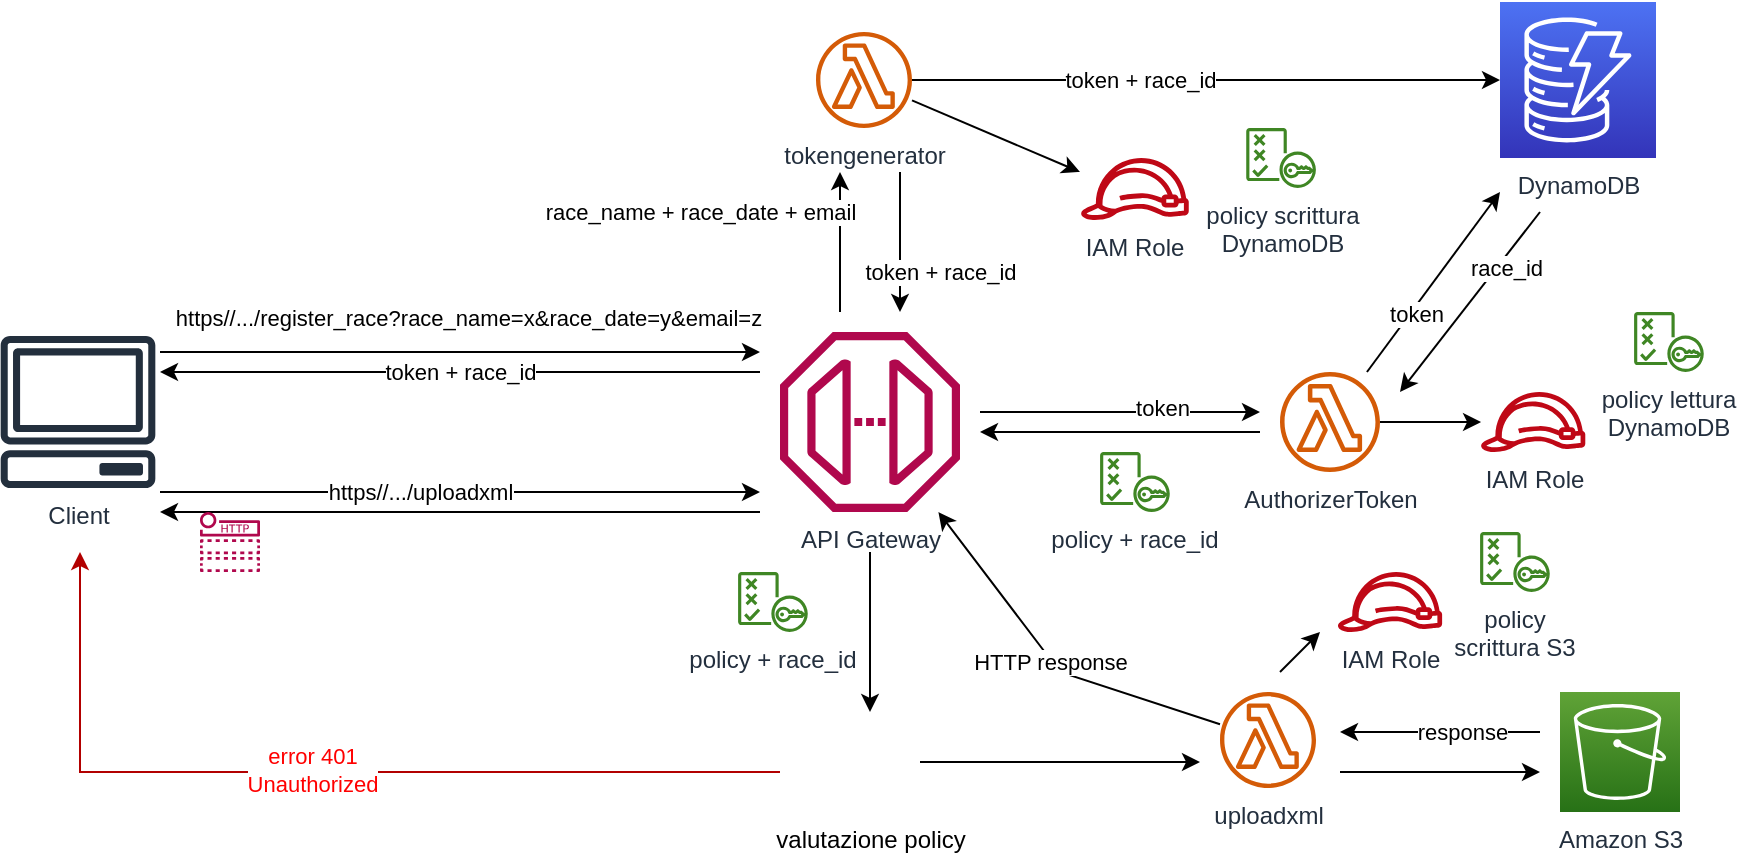 <mxfile version="17.4.6" type="device"><diagram id="cQeZg2M8oujw1t_YhC_O" name="Page-1"><mxGraphModel dx="1247" dy="677" grid="1" gridSize="10" guides="1" tooltips="1" connect="1" arrows="1" fold="1" page="1" pageScale="1" pageWidth="827" pageHeight="1169" math="0" shadow="0"><root><mxCell id="0"/><mxCell id="1" parent="0"/><mxCell id="VH7OQgS0iwZywfF8_LSO-25" value="tokengenerator" style="sketch=0;outlineConnect=0;fontColor=#232F3E;gradientColor=none;fillColor=#D45B07;strokeColor=none;dashed=0;verticalLabelPosition=bottom;verticalAlign=top;align=center;html=1;fontSize=12;fontStyle=0;aspect=fixed;pointerEvents=1;shape=mxgraph.aws4.lambda_function;" parent="1" vertex="1"><mxGeometry x="418" y="130" width="48" height="48" as="geometry"/></mxCell><mxCell id="VH7OQgS0iwZywfF8_LSO-26" value="AuthorizerToken" style="sketch=0;outlineConnect=0;fontColor=#232F3E;gradientColor=none;fillColor=#D45B07;strokeColor=none;dashed=0;verticalLabelPosition=bottom;verticalAlign=top;align=center;html=1;fontSize=12;fontStyle=0;aspect=fixed;pointerEvents=1;shape=mxgraph.aws4.lambda_function;" parent="1" vertex="1"><mxGeometry x="650" y="300" width="50" height="50" as="geometry"/></mxCell><mxCell id="VH7OQgS0iwZywfF8_LSO-27" value="uploadxml" style="sketch=0;outlineConnect=0;fontColor=#232F3E;gradientColor=none;fillColor=#D45B07;strokeColor=none;dashed=0;verticalLabelPosition=bottom;verticalAlign=top;align=center;html=1;fontSize=12;fontStyle=0;aspect=fixed;pointerEvents=1;shape=mxgraph.aws4.lambda_function;" parent="1" vertex="1"><mxGeometry x="620" y="460" width="48" height="48" as="geometry"/></mxCell><mxCell id="VH7OQgS0iwZywfF8_LSO-28" value="API Gateway" style="sketch=0;outlineConnect=0;fontColor=#232F3E;gradientColor=none;fillColor=#B0084D;strokeColor=none;dashed=0;verticalLabelPosition=bottom;verticalAlign=top;align=center;html=1;fontSize=12;fontStyle=0;aspect=fixed;pointerEvents=1;shape=mxgraph.aws4.endpoint;" parent="1" vertex="1"><mxGeometry x="400" y="280" width="90" height="90" as="geometry"/></mxCell><mxCell id="VH7OQgS0iwZywfF8_LSO-30" value="DynamoDB" style="sketch=0;points=[[0,0,0],[0.25,0,0],[0.5,0,0],[0.75,0,0],[1,0,0],[0,1,0],[0.25,1,0],[0.5,1,0],[0.75,1,0],[1,1,0],[0,0.25,0],[0,0.5,0],[0,0.75,0],[1,0.25,0],[1,0.5,0],[1,0.75,0]];outlineConnect=0;fontColor=#232F3E;gradientColor=#4D72F3;gradientDirection=north;fillColor=#3334B9;strokeColor=#ffffff;dashed=0;verticalLabelPosition=bottom;verticalAlign=top;align=center;html=1;fontSize=12;fontStyle=0;aspect=fixed;shape=mxgraph.aws4.resourceIcon;resIcon=mxgraph.aws4.dynamodb;" parent="1" vertex="1"><mxGeometry x="760" y="115" width="78" height="78" as="geometry"/></mxCell><mxCell id="VH7OQgS0iwZywfF8_LSO-31" value="valutazione policy" style="shape=image;html=1;verticalAlign=top;verticalLabelPosition=bottom;labelBackgroundColor=#ffffff;imageAspect=0;aspect=fixed;image=https://cdn0.iconfinder.com/data/icons/game-asset-1/24/shield-128.png" parent="1" vertex="1"><mxGeometry x="420" y="470" width="50" height="50" as="geometry"/></mxCell><mxCell id="VH7OQgS0iwZywfF8_LSO-32" value="Client" style="sketch=0;outlineConnect=0;fontColor=#232F3E;gradientColor=none;fillColor=#232F3D;strokeColor=none;dashed=0;verticalLabelPosition=bottom;verticalAlign=top;align=center;html=1;fontSize=12;fontStyle=0;aspect=fixed;pointerEvents=1;shape=mxgraph.aws4.client;" parent="1" vertex="1"><mxGeometry x="10" y="282" width="78" height="76" as="geometry"/></mxCell><mxCell id="VH7OQgS0iwZywfF8_LSO-33" value="" style="endArrow=classic;html=1;rounded=0;" parent="1" edge="1"><mxGeometry width="50" height="50" relative="1" as="geometry"><mxPoint x="90" y="290" as="sourcePoint"/><mxPoint x="390" y="290" as="targetPoint"/></mxGeometry></mxCell><mxCell id="VH7OQgS0iwZywfF8_LSO-35" value="https//.../register_race?race_name=x&amp;amp;race_date=y&amp;amp;email=z" style="edgeLabel;html=1;align=center;verticalAlign=middle;resizable=0;points=[];" parent="VH7OQgS0iwZywfF8_LSO-33" vertex="1" connectable="0"><mxGeometry x="0.151" y="2" relative="1" as="geometry"><mxPoint x="-19" y="-15" as="offset"/></mxGeometry></mxCell><mxCell id="VH7OQgS0iwZywfF8_LSO-36" value="token + race_id" style="endArrow=classic;html=1;rounded=0;" parent="1" edge="1"><mxGeometry width="50" height="50" relative="1" as="geometry"><mxPoint x="390" y="300" as="sourcePoint"/><mxPoint x="90" y="300" as="targetPoint"/><mxPoint as="offset"/></mxGeometry></mxCell><mxCell id="VH7OQgS0iwZywfF8_LSO-37" value="" style="endArrow=classic;html=1;rounded=0;" parent="1" edge="1"><mxGeometry width="50" height="50" relative="1" as="geometry"><mxPoint x="90" y="360" as="sourcePoint"/><mxPoint x="390" y="360" as="targetPoint"/></mxGeometry></mxCell><mxCell id="VH7OQgS0iwZywfF8_LSO-38" value="https//.../uploadxml" style="edgeLabel;html=1;align=center;verticalAlign=middle;resizable=0;points=[];" parent="VH7OQgS0iwZywfF8_LSO-37" vertex="1" connectable="0"><mxGeometry x="-0.512" y="-2" relative="1" as="geometry"><mxPoint x="57" y="-2" as="offset"/></mxGeometry></mxCell><mxCell id="VH7OQgS0iwZywfF8_LSO-39" value="" style="endArrow=classic;html=1;rounded=0;fillColor=#e51400;strokeColor=#B20000;" parent="1" edge="1"><mxGeometry width="50" height="50" relative="1" as="geometry"><mxPoint x="400" y="500" as="sourcePoint"/><mxPoint x="50" y="390" as="targetPoint"/><Array as="points"><mxPoint x="320" y="500"/><mxPoint x="50" y="500"/></Array></mxGeometry></mxCell><mxCell id="VH7OQgS0iwZywfF8_LSO-42" value="error 401&lt;br&gt;Unauthorized" style="edgeLabel;html=1;align=center;verticalAlign=middle;resizable=0;points=[];fontColor=#FF0000;" parent="VH7OQgS0iwZywfF8_LSO-39" vertex="1" connectable="0"><mxGeometry x="-0.472" y="-1" relative="1" as="geometry"><mxPoint x="-113" as="offset"/></mxGeometry></mxCell><mxCell id="VH7OQgS0iwZywfF8_LSO-41" value="" style="endArrow=classic;html=1;rounded=0;" parent="1" target="VH7OQgS0iwZywfF8_LSO-31" edge="1"><mxGeometry width="50" height="50" relative="1" as="geometry"><mxPoint x="445" y="390" as="sourcePoint"/><mxPoint x="420" y="270" as="targetPoint"/></mxGeometry></mxCell><mxCell id="VH7OQgS0iwZywfF8_LSO-43" value="&lt;font color=&quot;#000000&quot;&gt;race_name + race_date + email&lt;/font&gt;" style="endArrow=classic;html=1;rounded=0;fontColor=#FF0000;" parent="1" edge="1"><mxGeometry x="0.429" y="70" width="50" height="50" relative="1" as="geometry"><mxPoint x="430" y="270" as="sourcePoint"/><mxPoint x="430" y="200" as="targetPoint"/><mxPoint as="offset"/></mxGeometry></mxCell><mxCell id="VH7OQgS0iwZywfF8_LSO-44" value="" style="endArrow=classic;html=1;rounded=0;fontColor=#FF0000;" parent="1" edge="1"><mxGeometry width="50" height="50" relative="1" as="geometry"><mxPoint x="460" y="200" as="sourcePoint"/><mxPoint x="460" y="270" as="targetPoint"/></mxGeometry></mxCell><mxCell id="VH7OQgS0iwZywfF8_LSO-45" value="token + race_id" style="edgeLabel;html=1;align=center;verticalAlign=middle;resizable=0;points=[];fontColor=#000000;" parent="VH7OQgS0iwZywfF8_LSO-44" vertex="1" connectable="0"><mxGeometry x="0.539" y="2" relative="1" as="geometry"><mxPoint x="18" y="-4" as="offset"/></mxGeometry></mxCell><mxCell id="VH7OQgS0iwZywfF8_LSO-46" value="token + race_id" style="endArrow=classic;html=1;rounded=0;fontColor=#000000;" parent="1" source="VH7OQgS0iwZywfF8_LSO-25" target="VH7OQgS0iwZywfF8_LSO-30" edge="1"><mxGeometry x="-0.225" width="50" height="50" relative="1" as="geometry"><mxPoint x="470" y="180" as="sourcePoint"/><mxPoint x="540" y="60" as="targetPoint"/><mxPoint as="offset"/></mxGeometry></mxCell><mxCell id="VH7OQgS0iwZywfF8_LSO-47" value="Amazon S3" style="outlineConnect=0;fontColor=#232F3E;gradientColor=#60A337;gradientDirection=north;fillColor=#277116;strokeColor=#ffffff;dashed=0;verticalLabelPosition=bottom;verticalAlign=top;align=center;html=1;fontSize=12;fontStyle=0;aspect=fixed;shape=mxgraph.aws4.resourceIcon;resIcon=mxgraph.aws4.s3;labelBackgroundColor=#ffffff;" parent="1" vertex="1"><mxGeometry x="790" y="460" width="60" height="60" as="geometry"/></mxCell><mxCell id="VH7OQgS0iwZywfF8_LSO-48" value="" style="shape=image;html=1;verticalAlign=top;verticalLabelPosition=bottom;labelBackgroundColor=#ffffff;imageAspect=0;aspect=fixed;image=https://cdn1.iconfinder.com/data/icons/hawcons/32/699748-icon-102-document-file-xml-128.png;fontColor=#000000;" parent="1" vertex="1"><mxGeometry x="330" y="328" width="30" height="30" as="geometry"/></mxCell><mxCell id="VH7OQgS0iwZywfF8_LSO-50" value="policy + race_id" style="sketch=0;outlineConnect=0;fontColor=#232F3E;gradientColor=none;fillColor=#3F8624;strokeColor=none;dashed=0;verticalLabelPosition=bottom;verticalAlign=top;align=center;html=1;fontSize=12;fontStyle=0;aspect=fixed;pointerEvents=1;shape=mxgraph.aws4.policy;" parent="1" vertex="1"><mxGeometry x="379" y="400" width="34.93" height="30" as="geometry"/></mxCell><mxCell id="VH7OQgS0iwZywfF8_LSO-51" value="" style="endArrow=classic;html=1;rounded=0;fontColor=#000000;" parent="1" edge="1"><mxGeometry width="50" height="50" relative="1" as="geometry"><mxPoint x="500" y="320" as="sourcePoint"/><mxPoint x="640" y="320" as="targetPoint"/></mxGeometry></mxCell><mxCell id="VH7OQgS0iwZywfF8_LSO-53" value="token" style="edgeLabel;html=1;align=center;verticalAlign=middle;resizable=0;points=[];fontColor=#000000;" parent="VH7OQgS0iwZywfF8_LSO-51" vertex="1" connectable="0"><mxGeometry x="0.302" y="2" relative="1" as="geometry"><mxPoint as="offset"/></mxGeometry></mxCell><mxCell id="VH7OQgS0iwZywfF8_LSO-52" value="" style="endArrow=classic;html=1;rounded=0;fontColor=#000000;" parent="1" edge="1"><mxGeometry width="50" height="50" relative="1" as="geometry"><mxPoint x="640" y="330" as="sourcePoint"/><mxPoint x="500" y="330" as="targetPoint"/></mxGeometry></mxCell><mxCell id="VH7OQgS0iwZywfF8_LSO-54" value="" style="endArrow=classic;html=1;rounded=0;fontColor=#000000;" parent="1" source="VH7OQgS0iwZywfF8_LSO-26" edge="1"><mxGeometry width="50" height="50" relative="1" as="geometry"><mxPoint x="580" y="250" as="sourcePoint"/><mxPoint x="760" y="210" as="targetPoint"/></mxGeometry></mxCell><mxCell id="VH7OQgS0iwZywfF8_LSO-55" value="token" style="edgeLabel;html=1;align=center;verticalAlign=middle;resizable=0;points=[];fontColor=#000000;" parent="VH7OQgS0iwZywfF8_LSO-54" vertex="1" connectable="0"><mxGeometry x="-0.303" y="-3" relative="1" as="geometry"><mxPoint x="-1" as="offset"/></mxGeometry></mxCell><mxCell id="VH7OQgS0iwZywfF8_LSO-56" value="" style="endArrow=classic;html=1;rounded=0;fontColor=#000000;" parent="1" edge="1"><mxGeometry width="50" height="50" relative="1" as="geometry"><mxPoint x="780" y="220" as="sourcePoint"/><mxPoint x="710" y="310" as="targetPoint"/></mxGeometry></mxCell><mxCell id="VH7OQgS0iwZywfF8_LSO-57" value="race_id" style="edgeLabel;html=1;align=center;verticalAlign=middle;resizable=0;points=[];fontColor=#000000;" parent="VH7OQgS0iwZywfF8_LSO-56" vertex="1" connectable="0"><mxGeometry x="-0.558" y="1" relative="1" as="geometry"><mxPoint x="-3" y="7" as="offset"/></mxGeometry></mxCell><mxCell id="VH7OQgS0iwZywfF8_LSO-60" value="policy + race_id" style="sketch=0;outlineConnect=0;fontColor=#232F3E;gradientColor=none;fillColor=#3F8624;strokeColor=none;dashed=0;verticalLabelPosition=bottom;verticalAlign=top;align=center;html=1;fontSize=12;fontStyle=0;aspect=fixed;pointerEvents=1;shape=mxgraph.aws4.policy;" parent="1" vertex="1"><mxGeometry x="560" y="340" width="34.93" height="30" as="geometry"/></mxCell><mxCell id="VH7OQgS0iwZywfF8_LSO-61" value="" style="endArrow=classic;html=1;rounded=0;fontColor=#000000;exitX=1;exitY=0.5;exitDx=0;exitDy=0;" parent="1" source="VH7OQgS0iwZywfF8_LSO-31" edge="1"><mxGeometry width="50" height="50" relative="1" as="geometry"><mxPoint x="280" y="530" as="sourcePoint"/><mxPoint x="610" y="495" as="targetPoint"/></mxGeometry></mxCell><mxCell id="VH7OQgS0iwZywfF8_LSO-62" value="" style="shape=image;html=1;verticalAlign=top;verticalLabelPosition=bottom;labelBackgroundColor=#ffffff;imageAspect=0;aspect=fixed;image=https://cdn1.iconfinder.com/data/icons/hawcons/32/699748-icon-102-document-file-xml-128.png;fontColor=#000000;" parent="1" vertex="1"><mxGeometry x="379" y="450" width="30" height="30" as="geometry"/></mxCell><mxCell id="VH7OQgS0iwZywfF8_LSO-63" value="" style="shape=image;html=1;verticalAlign=top;verticalLabelPosition=bottom;labelBackgroundColor=#ffffff;imageAspect=0;aspect=fixed;image=https://cdn1.iconfinder.com/data/icons/hawcons/32/699748-icon-102-document-file-xml-128.png;fontColor=#000000;" parent="1" vertex="1"><mxGeometry x="530" y="500" width="30" height="30" as="geometry"/></mxCell><mxCell id="VH7OQgS0iwZywfF8_LSO-65" value="" style="shape=image;html=1;verticalAlign=top;verticalLabelPosition=bottom;labelBackgroundColor=#ffffff;imageAspect=0;aspect=fixed;image=https://cdn1.iconfinder.com/data/icons/hawcons/32/699748-icon-102-document-file-xml-128.png;fontColor=#000000;" parent="1" vertex="1"><mxGeometry x="720" y="500" width="30" height="30" as="geometry"/></mxCell><mxCell id="VH7OQgS0iwZywfF8_LSO-66" value="" style="endArrow=classic;html=1;rounded=0;fontColor=#000000;" parent="1" edge="1"><mxGeometry width="50" height="50" relative="1" as="geometry"><mxPoint x="680" y="500" as="sourcePoint"/><mxPoint x="780" y="500" as="targetPoint"/></mxGeometry></mxCell><mxCell id="VH7OQgS0iwZywfF8_LSO-67" value="" style="endArrow=classic;html=1;rounded=0;fontColor=#000000;" parent="1" edge="1"><mxGeometry width="50" height="50" relative="1" as="geometry"><mxPoint x="780" y="480" as="sourcePoint"/><mxPoint x="680" y="480" as="targetPoint"/></mxGeometry></mxCell><mxCell id="VH7OQgS0iwZywfF8_LSO-68" value="response" style="edgeLabel;html=1;align=center;verticalAlign=middle;resizable=0;points=[];fontColor=#000000;" parent="VH7OQgS0iwZywfF8_LSO-67" vertex="1" connectable="0"><mxGeometry x="-0.21" y="3" relative="1" as="geometry"><mxPoint y="-3" as="offset"/></mxGeometry></mxCell><mxCell id="VH7OQgS0iwZywfF8_LSO-69" value="" style="endArrow=classic;html=1;rounded=0;fontColor=#000000;" parent="1" source="VH7OQgS0iwZywfF8_LSO-27" target="VH7OQgS0iwZywfF8_LSO-28" edge="1"><mxGeometry width="50" height="50" relative="1" as="geometry"><mxPoint x="590" y="470" as="sourcePoint"/><mxPoint x="640" y="420" as="targetPoint"/><Array as="points"><mxPoint x="540" y="450"/></Array></mxGeometry></mxCell><mxCell id="VH7OQgS0iwZywfF8_LSO-70" value="HTTP response" style="edgeLabel;html=1;align=center;verticalAlign=middle;resizable=0;points=[];fontColor=#000000;" parent="VH7OQgS0iwZywfF8_LSO-69" vertex="1" connectable="0"><mxGeometry x="0.094" y="3" relative="1" as="geometry"><mxPoint x="7" y="6" as="offset"/></mxGeometry></mxCell><mxCell id="VH7OQgS0iwZywfF8_LSO-71" value="" style="endArrow=classic;html=1;rounded=0;fontColor=#000000;" parent="1" edge="1"><mxGeometry width="50" height="50" relative="1" as="geometry"><mxPoint x="390" y="370" as="sourcePoint"/><mxPoint x="90" y="370" as="targetPoint"/></mxGeometry></mxCell><mxCell id="VH7OQgS0iwZywfF8_LSO-74" value="" style="sketch=0;outlineConnect=0;fontColor=#232F3E;gradientColor=none;fillColor=#B0084D;strokeColor=none;dashed=0;verticalLabelPosition=bottom;verticalAlign=top;align=center;html=1;fontSize=12;fontStyle=0;aspect=fixed;pointerEvents=1;shape=mxgraph.aws4.http_notification;" parent="1" vertex="1"><mxGeometry x="110" y="370" width="30" height="30" as="geometry"/></mxCell><mxCell id="VH7OQgS0iwZywfF8_LSO-75" value="" style="endArrow=classic;html=1;rounded=0;fontColor=#000000;" parent="1" edge="1"><mxGeometry width="50" height="50" relative="1" as="geometry"><mxPoint x="650" y="450" as="sourcePoint"/><mxPoint x="670" y="430" as="targetPoint"/></mxGeometry></mxCell><mxCell id="VH7OQgS0iwZywfF8_LSO-76" value="IAM Role" style="sketch=0;outlineConnect=0;fontColor=#232F3E;gradientColor=none;fillColor=#BF0816;strokeColor=none;dashed=0;verticalLabelPosition=bottom;verticalAlign=top;align=center;html=1;fontSize=12;fontStyle=0;aspect=fixed;pointerEvents=1;shape=mxgraph.aws4.role;" parent="1" vertex="1"><mxGeometry x="678.41" y="400" width="53.18" height="30" as="geometry"/></mxCell><mxCell id="VH7OQgS0iwZywfF8_LSO-80" value="policy &lt;br&gt;scrittura S3" style="sketch=0;outlineConnect=0;fontColor=#232F3E;gradientColor=none;fillColor=#3F8624;strokeColor=none;dashed=0;verticalLabelPosition=bottom;verticalAlign=top;align=center;html=1;fontSize=12;fontStyle=0;aspect=fixed;pointerEvents=1;shape=mxgraph.aws4.policy;" parent="1" vertex="1"><mxGeometry x="750.0" y="380" width="34.93" height="30" as="geometry"/></mxCell><mxCell id="VH7OQgS0iwZywfF8_LSO-83" value="" style="endArrow=classic;html=1;rounded=0;fontColor=#000000;" parent="1" source="VH7OQgS0iwZywfF8_LSO-25" edge="1"><mxGeometry width="50" height="50" relative="1" as="geometry"><mxPoint x="590" y="260" as="sourcePoint"/><mxPoint x="550" y="200" as="targetPoint"/></mxGeometry></mxCell><mxCell id="VH7OQgS0iwZywfF8_LSO-85" value="IAM Role" style="sketch=0;outlineConnect=0;fontColor=#232F3E;gradientColor=none;fillColor=#BF0816;strokeColor=none;dashed=0;verticalLabelPosition=bottom;verticalAlign=top;align=center;html=1;fontSize=12;fontStyle=0;aspect=fixed;pointerEvents=1;shape=mxgraph.aws4.role;" parent="1" vertex="1"><mxGeometry x="550" y="193" width="54.93" height="30.99" as="geometry"/></mxCell><mxCell id="VH7OQgS0iwZywfF8_LSO-86" value="policy scrittura &lt;br&gt;DynamoDB" style="sketch=0;outlineConnect=0;fontColor=#232F3E;gradientColor=none;fillColor=#3F8624;strokeColor=none;dashed=0;verticalLabelPosition=bottom;verticalAlign=top;align=center;html=1;fontSize=12;fontStyle=0;aspect=fixed;pointerEvents=1;shape=mxgraph.aws4.policy;" parent="1" vertex="1"><mxGeometry x="633.07" y="178" width="34.93" height="30" as="geometry"/></mxCell><mxCell id="VH7OQgS0iwZywfF8_LSO-87" value="policy lettura &lt;br&gt;DynamoDB" style="sketch=0;outlineConnect=0;fontColor=#232F3E;gradientColor=none;fillColor=#3F8624;strokeColor=none;dashed=0;verticalLabelPosition=bottom;verticalAlign=top;align=center;html=1;fontSize=12;fontStyle=0;aspect=fixed;pointerEvents=1;shape=mxgraph.aws4.policy;" parent="1" vertex="1"><mxGeometry x="827.0" y="270" width="34.93" height="30" as="geometry"/></mxCell><mxCell id="VH7OQgS0iwZywfF8_LSO-88" value="IAM Role" style="sketch=0;outlineConnect=0;fontColor=#232F3E;gradientColor=none;fillColor=#BF0816;strokeColor=none;dashed=0;verticalLabelPosition=bottom;verticalAlign=top;align=center;html=1;fontSize=12;fontStyle=0;aspect=fixed;pointerEvents=1;shape=mxgraph.aws4.role;direction=east;" parent="1" vertex="1"><mxGeometry x="750" y="310" width="53.18" height="30" as="geometry"/></mxCell><mxCell id="VH7OQgS0iwZywfF8_LSO-89" value="" style="endArrow=classic;html=1;rounded=0;fontColor=#000000;" parent="1" source="VH7OQgS0iwZywfF8_LSO-26" target="VH7OQgS0iwZywfF8_LSO-88" edge="1"><mxGeometry width="50" height="50" relative="1" as="geometry"><mxPoint x="590" y="400" as="sourcePoint"/><mxPoint x="640" y="350" as="targetPoint"/></mxGeometry></mxCell></root></mxGraphModel></diagram></mxfile>
